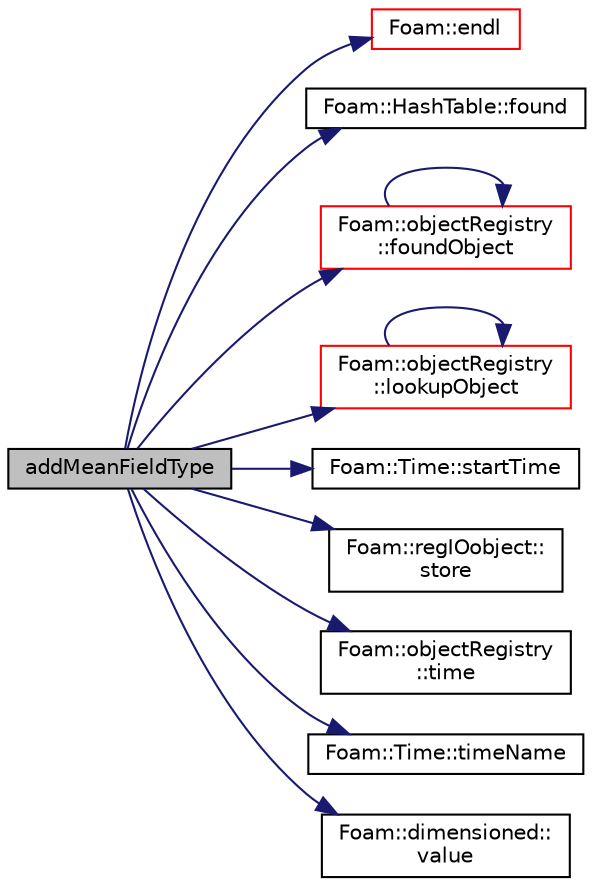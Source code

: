 digraph "addMeanFieldType"
{
  bgcolor="transparent";
  edge [fontname="Helvetica",fontsize="10",labelfontname="Helvetica",labelfontsize="10"];
  node [fontname="Helvetica",fontsize="10",shape=record];
  rankdir="LR";
  Node16 [label="addMeanFieldType",height=0.2,width=0.4,color="black", fillcolor="grey75", style="filled", fontcolor="black"];
  Node16 -> Node17 [color="midnightblue",fontsize="10",style="solid",fontname="Helvetica"];
  Node17 [label="Foam::endl",height=0.2,width=0.4,color="red",URL="$a21851.html#a2db8fe02a0d3909e9351bb4275b23ce4",tooltip="Add newline and flush stream. "];
  Node16 -> Node19 [color="midnightblue",fontsize="10",style="solid",fontname="Helvetica"];
  Node19 [label="Foam::HashTable::found",height=0.2,width=0.4,color="black",URL="$a26841.html#a9a7a02c333e3e98344a1e5b891c4d985",tooltip="Return true if hashedEntry is found in table. "];
  Node16 -> Node20 [color="midnightblue",fontsize="10",style="solid",fontname="Helvetica"];
  Node20 [label="Foam::objectRegistry\l::foundObject",height=0.2,width=0.4,color="red",URL="$a27433.html#afb1fd730975d12fa5bcd4252fbf2b92c",tooltip="Is the named Type found? "];
  Node20 -> Node20 [color="midnightblue",fontsize="10",style="solid",fontname="Helvetica"];
  Node16 -> Node31 [color="midnightblue",fontsize="10",style="solid",fontname="Helvetica"];
  Node31 [label="Foam::objectRegistry\l::lookupObject",height=0.2,width=0.4,color="red",URL="$a27433.html#a8b49296f8410366342c524250612c2aa",tooltip="Lookup and return the object of the given Type. "];
  Node31 -> Node31 [color="midnightblue",fontsize="10",style="solid",fontname="Helvetica"];
  Node16 -> Node70 [color="midnightblue",fontsize="10",style="solid",fontname="Helvetica"];
  Node70 [label="Foam::Time::startTime",height=0.2,width=0.4,color="black",URL="$a27457.html#a1a4be808a97531916a76b8c51c5f61a5",tooltip="Return start time. "];
  Node16 -> Node71 [color="midnightblue",fontsize="10",style="solid",fontname="Helvetica"];
  Node71 [label="Foam::regIOobject::\lstore",height=0.2,width=0.4,color="black",URL="$a27441.html#af5d1fdcbfe78592afb590a4c244acf20",tooltip="Transfer ownership of this object to its registry. "];
  Node16 -> Node72 [color="midnightblue",fontsize="10",style="solid",fontname="Helvetica"];
  Node72 [label="Foam::objectRegistry\l::time",height=0.2,width=0.4,color="black",URL="$a27433.html#a0d94096809fe3376b29a2a29ca11bb18",tooltip="Return time. "];
  Node16 -> Node73 [color="midnightblue",fontsize="10",style="solid",fontname="Helvetica"];
  Node73 [label="Foam::Time::timeName",height=0.2,width=0.4,color="black",URL="$a27457.html#a5ae6a110de1b22323e19a46943c7f0c1",tooltip="Return time name of given scalar time. "];
  Node16 -> Node28 [color="midnightblue",fontsize="10",style="solid",fontname="Helvetica"];
  Node28 [label="Foam::dimensioned::\lvalue",height=0.2,width=0.4,color="black",URL="$a27473.html#a7948200a26c85fc3a83ffa510a91d668",tooltip="Return const reference to value. "];
}
